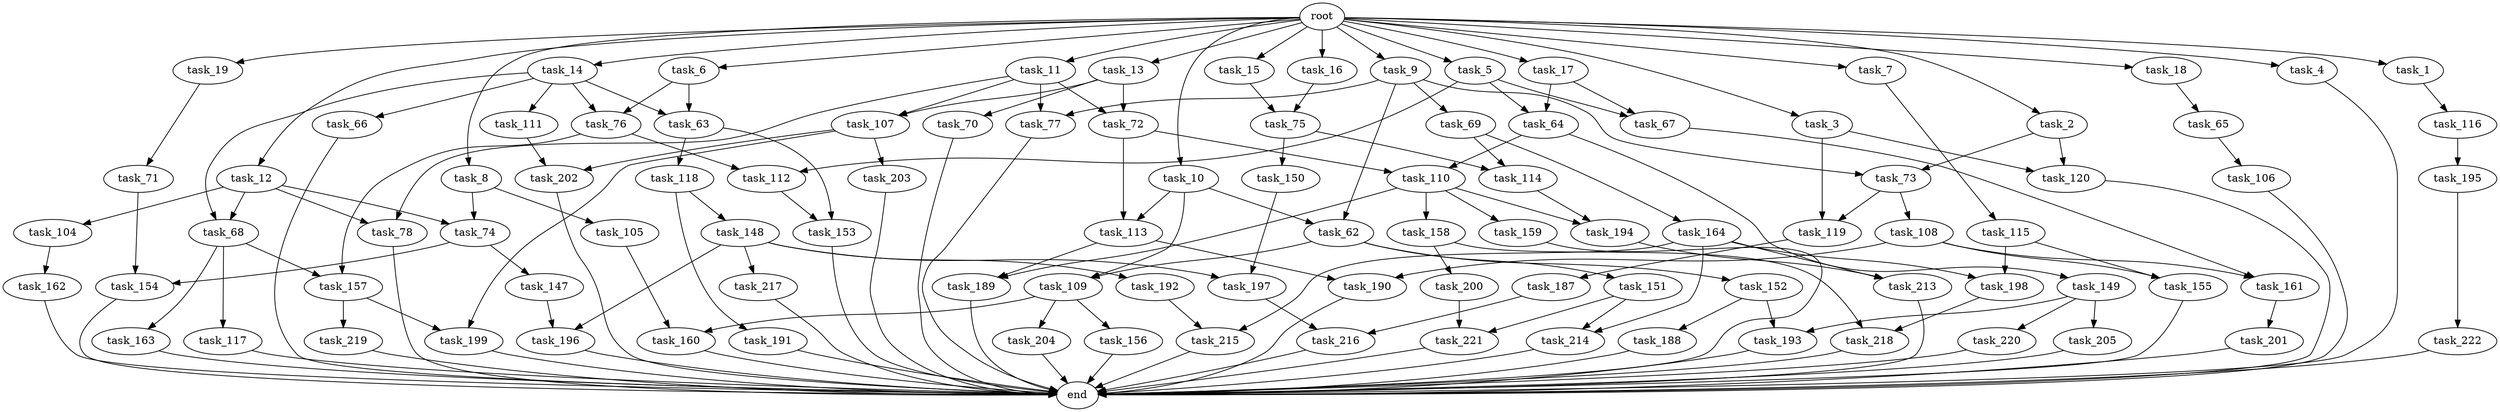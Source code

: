 digraph G {
  task_116 [size="34359738368.000000"];
  task_105 [size="309237645312.000000"];
  task_163 [size="695784701952.000000"];
  task_15 [size="1024.000000"];
  task_118 [size="309237645312.000000"];
  task_153 [size="618475290624.000000"];
  task_191 [size="858993459200.000000"];
  task_7 [size="1024.000000"];
  task_104 [size="695784701952.000000"];
  task_119 [size="996432412672.000000"];
  task_220 [size="695784701952.000000"];
  task_197 [size="1279900254208.000000"];
  task_75 [size="1554778161152.000000"];
  task_214 [size="1073741824000.000000"];
  task_154 [size="584115552256.000000"];
  task_106 [size="77309411328.000000"];
  task_204 [size="695784701952.000000"];
  task_117 [size="695784701952.000000"];
  task_196 [size="455266533376.000000"];
  task_9 [size="1024.000000"];
  task_155 [size="584115552256.000000"];
  task_216 [size="730144440320.000000"];
  task_112 [size="249108103168.000000"];
  task_147 [size="549755813888.000000"];
  task_164 [size="549755813888.000000"];
  task_217 [size="420906795008.000000"];
  task_73 [size="498216206336.000000"];
  task_64 [size="910533066752.000000"];
  task_77 [size="936302870528.000000"];
  task_198 [size="249108103168.000000"];
  task_65 [size="34359738368.000000"];
  task_150 [size="34359738368.000000"];
  task_18 [size="1024.000000"];
  task_188 [size="549755813888.000000"];
  task_63 [size="1005022347264.000000"];
  task_68 [size="1005022347264.000000"];
  task_115 [size="858993459200.000000"];
  task_160 [size="773094113280.000000"];
  task_190 [size="1245540515840.000000"];
  task_5 [size="1024.000000"];
  task_11 [size="1024.000000"];
  task_1 [size="1024.000000"];
  task_159 [size="420906795008.000000"];
  task_78 [size="1554778161152.000000"];
  task_157 [size="730144440320.000000"];
  task_109 [size="171798691840.000000"];
  task_201 [size="858993459200.000000"];
  task_189 [size="1116691496960.000000"];
  task_69 [size="77309411328.000000"];
  task_162 [size="77309411328.000000"];
  task_156 [size="695784701952.000000"];
  task_194 [size="730144440320.000000"];
  task_62 [size="214748364800.000000"];
  task_66 [size="309237645312.000000"];
  task_19 [size="1024.000000"];
  task_148 [size="858993459200.000000"];
  task_161 [size="970662608896.000000"];
  task_213 [size="635655159808.000000"];
  task_195 [size="214748364800.000000"];
  end [size="0.000000"];
  task_192 [size="420906795008.000000"];
  task_4 [size="1024.000000"];
  task_10 [size="1024.000000"];
  task_193 [size="1245540515840.000000"];
  task_158 [size="420906795008.000000"];
  task_70 [size="309237645312.000000"];
  task_71 [size="77309411328.000000"];
  task_67 [size="910533066752.000000"];
  task_14 [size="1024.000000"];
  task_12 [size="1024.000000"];
  task_13 [size="1024.000000"];
  task_187 [size="549755813888.000000"];
  task_108 [size="137438953472.000000"];
  task_3 [size="1024.000000"];
  task_114 [size="584115552256.000000"];
  task_151 [size="34359738368.000000"];
  task_113 [size="274877906944.000000"];
  task_6 [size="1024.000000"];
  task_203 [size="309237645312.000000"];
  task_2 [size="1024.000000"];
  task_221 [size="1408749273088.000000"];
  task_219 [size="858993459200.000000"];
  task_107 [size="1168231104512.000000"];
  task_72 [size="1168231104512.000000"];
  task_74 [size="1005022347264.000000"];
  task_149 [size="858993459200.000000"];
  task_17 [size="1024.000000"];
  task_76 [size="1005022347264.000000"];
  task_202 [size="1168231104512.000000"];
  task_120 [size="1279900254208.000000"];
  task_200 [size="77309411328.000000"];
  root [size="0.000000"];
  task_205 [size="695784701952.000000"];
  task_8 [size="1024.000000"];
  task_16 [size="1024.000000"];
  task_199 [size="1168231104512.000000"];
  task_152 [size="34359738368.000000"];
  task_218 [size="773094113280.000000"];
  task_222 [size="34359738368.000000"];
  task_215 [size="292057776128.000000"];
  task_110 [size="996432412672.000000"];
  task_111 [size="309237645312.000000"];

  task_116 -> task_195 [size="209715200.000000"];
  task_105 -> task_160 [size="75497472.000000"];
  task_163 -> end [size="1.000000"];
  task_15 -> task_75 [size="838860800.000000"];
  task_118 -> task_191 [size="838860800.000000"];
  task_118 -> task_148 [size="838860800.000000"];
  task_153 -> end [size="1.000000"];
  task_191 -> end [size="1.000000"];
  task_7 -> task_115 [size="838860800.000000"];
  task_104 -> task_162 [size="75497472.000000"];
  task_119 -> task_187 [size="536870912.000000"];
  task_220 -> end [size="1.000000"];
  task_197 -> task_216 [size="411041792.000000"];
  task_75 -> task_114 [size="33554432.000000"];
  task_75 -> task_150 [size="33554432.000000"];
  task_214 -> end [size="1.000000"];
  task_154 -> end [size="1.000000"];
  task_106 -> end [size="1.000000"];
  task_204 -> end [size="1.000000"];
  task_117 -> end [size="1.000000"];
  task_196 -> end [size="1.000000"];
  task_9 -> task_62 [size="75497472.000000"];
  task_9 -> task_73 [size="75497472.000000"];
  task_9 -> task_77 [size="75497472.000000"];
  task_9 -> task_69 [size="75497472.000000"];
  task_155 -> end [size="1.000000"];
  task_216 -> end [size="1.000000"];
  task_112 -> task_153 [size="301989888.000000"];
  task_147 -> task_196 [size="33554432.000000"];
  task_164 -> task_213 [size="209715200.000000"];
  task_164 -> task_215 [size="209715200.000000"];
  task_164 -> task_214 [size="209715200.000000"];
  task_164 -> task_198 [size="209715200.000000"];
  task_217 -> end [size="1.000000"];
  task_73 -> task_119 [size="134217728.000000"];
  task_73 -> task_108 [size="134217728.000000"];
  task_64 -> task_149 [size="838860800.000000"];
  task_64 -> task_110 [size="838860800.000000"];
  task_77 -> end [size="1.000000"];
  task_198 -> task_218 [size="679477248.000000"];
  task_65 -> task_106 [size="75497472.000000"];
  task_150 -> task_197 [size="838860800.000000"];
  task_18 -> task_65 [size="33554432.000000"];
  task_188 -> end [size="1.000000"];
  task_63 -> task_118 [size="301989888.000000"];
  task_63 -> task_153 [size="301989888.000000"];
  task_68 -> task_163 [size="679477248.000000"];
  task_68 -> task_117 [size="679477248.000000"];
  task_68 -> task_157 [size="679477248.000000"];
  task_115 -> task_155 [size="33554432.000000"];
  task_115 -> task_198 [size="33554432.000000"];
  task_160 -> end [size="1.000000"];
  task_190 -> end [size="1.000000"];
  task_5 -> task_112 [size="209715200.000000"];
  task_5 -> task_67 [size="209715200.000000"];
  task_5 -> task_64 [size="209715200.000000"];
  task_11 -> task_78 [size="838860800.000000"];
  task_11 -> task_72 [size="838860800.000000"];
  task_11 -> task_77 [size="838860800.000000"];
  task_11 -> task_107 [size="838860800.000000"];
  task_1 -> task_116 [size="33554432.000000"];
  task_159 -> end [size="1.000000"];
  task_78 -> end [size="1.000000"];
  task_157 -> task_199 [size="838860800.000000"];
  task_157 -> task_219 [size="838860800.000000"];
  task_109 -> task_156 [size="679477248.000000"];
  task_109 -> task_160 [size="679477248.000000"];
  task_109 -> task_204 [size="679477248.000000"];
  task_201 -> end [size="1.000000"];
  task_189 -> end [size="1.000000"];
  task_69 -> task_114 [size="536870912.000000"];
  task_69 -> task_164 [size="536870912.000000"];
  task_162 -> end [size="1.000000"];
  task_156 -> end [size="1.000000"];
  task_194 -> task_213 [size="411041792.000000"];
  task_62 -> task_109 [size="33554432.000000"];
  task_62 -> task_152 [size="33554432.000000"];
  task_62 -> task_151 [size="33554432.000000"];
  task_66 -> end [size="1.000000"];
  task_19 -> task_71 [size="75497472.000000"];
  task_148 -> task_217 [size="411041792.000000"];
  task_148 -> task_192 [size="411041792.000000"];
  task_148 -> task_196 [size="411041792.000000"];
  task_148 -> task_197 [size="411041792.000000"];
  task_161 -> task_201 [size="838860800.000000"];
  task_213 -> end [size="1.000000"];
  task_195 -> task_222 [size="33554432.000000"];
  task_192 -> task_215 [size="75497472.000000"];
  task_4 -> end [size="1.000000"];
  task_10 -> task_109 [size="134217728.000000"];
  task_10 -> task_113 [size="134217728.000000"];
  task_10 -> task_62 [size="134217728.000000"];
  task_193 -> end [size="1.000000"];
  task_158 -> task_200 [size="75497472.000000"];
  task_158 -> task_218 [size="75497472.000000"];
  task_70 -> end [size="1.000000"];
  task_71 -> task_154 [size="33554432.000000"];
  task_67 -> task_161 [size="411041792.000000"];
  task_14 -> task_63 [size="301989888.000000"];
  task_14 -> task_66 [size="301989888.000000"];
  task_14 -> task_68 [size="301989888.000000"];
  task_14 -> task_76 [size="301989888.000000"];
  task_14 -> task_111 [size="301989888.000000"];
  task_12 -> task_78 [size="679477248.000000"];
  task_12 -> task_68 [size="679477248.000000"];
  task_12 -> task_74 [size="679477248.000000"];
  task_12 -> task_104 [size="679477248.000000"];
  task_13 -> task_70 [size="301989888.000000"];
  task_13 -> task_72 [size="301989888.000000"];
  task_13 -> task_107 [size="301989888.000000"];
  task_187 -> task_216 [size="301989888.000000"];
  task_108 -> task_161 [size="536870912.000000"];
  task_108 -> task_155 [size="536870912.000000"];
  task_108 -> task_190 [size="536870912.000000"];
  task_3 -> task_120 [size="838860800.000000"];
  task_3 -> task_119 [size="838860800.000000"];
  task_114 -> task_194 [size="301989888.000000"];
  task_151 -> task_221 [size="838860800.000000"];
  task_151 -> task_214 [size="838860800.000000"];
  task_113 -> task_189 [size="679477248.000000"];
  task_113 -> task_190 [size="679477248.000000"];
  task_6 -> task_63 [size="679477248.000000"];
  task_6 -> task_76 [size="679477248.000000"];
  task_203 -> end [size="1.000000"];
  task_2 -> task_120 [size="411041792.000000"];
  task_2 -> task_73 [size="411041792.000000"];
  task_221 -> end [size="1.000000"];
  task_219 -> end [size="1.000000"];
  task_107 -> task_199 [size="301989888.000000"];
  task_107 -> task_202 [size="301989888.000000"];
  task_107 -> task_203 [size="301989888.000000"];
  task_72 -> task_110 [size="134217728.000000"];
  task_72 -> task_113 [size="134217728.000000"];
  task_74 -> task_147 [size="536870912.000000"];
  task_74 -> task_154 [size="536870912.000000"];
  task_149 -> task_193 [size="679477248.000000"];
  task_149 -> task_220 [size="679477248.000000"];
  task_149 -> task_205 [size="679477248.000000"];
  task_17 -> task_67 [size="679477248.000000"];
  task_17 -> task_64 [size="679477248.000000"];
  task_76 -> task_112 [size="33554432.000000"];
  task_76 -> task_157 [size="33554432.000000"];
  task_202 -> end [size="1.000000"];
  task_120 -> end [size="1.000000"];
  task_200 -> task_221 [size="536870912.000000"];
  root -> task_13 [size="1.000000"];
  root -> task_17 [size="1.000000"];
  root -> task_3 [size="1.000000"];
  root -> task_4 [size="1.000000"];
  root -> task_11 [size="1.000000"];
  root -> task_15 [size="1.000000"];
  root -> task_10 [size="1.000000"];
  root -> task_6 [size="1.000000"];
  root -> task_9 [size="1.000000"];
  root -> task_16 [size="1.000000"];
  root -> task_8 [size="1.000000"];
  root -> task_18 [size="1.000000"];
  root -> task_1 [size="1.000000"];
  root -> task_5 [size="1.000000"];
  root -> task_19 [size="1.000000"];
  root -> task_2 [size="1.000000"];
  root -> task_14 [size="1.000000"];
  root -> task_7 [size="1.000000"];
  root -> task_12 [size="1.000000"];
  task_205 -> end [size="1.000000"];
  task_8 -> task_105 [size="301989888.000000"];
  task_8 -> task_74 [size="301989888.000000"];
  task_16 -> task_75 [size="679477248.000000"];
  task_199 -> end [size="1.000000"];
  task_152 -> task_193 [size="536870912.000000"];
  task_152 -> task_188 [size="536870912.000000"];
  task_218 -> end [size="1.000000"];
  task_222 -> end [size="1.000000"];
  task_215 -> end [size="1.000000"];
  task_110 -> task_158 [size="411041792.000000"];
  task_110 -> task_189 [size="411041792.000000"];
  task_110 -> task_194 [size="411041792.000000"];
  task_110 -> task_159 [size="411041792.000000"];
  task_111 -> task_202 [size="838860800.000000"];
}
